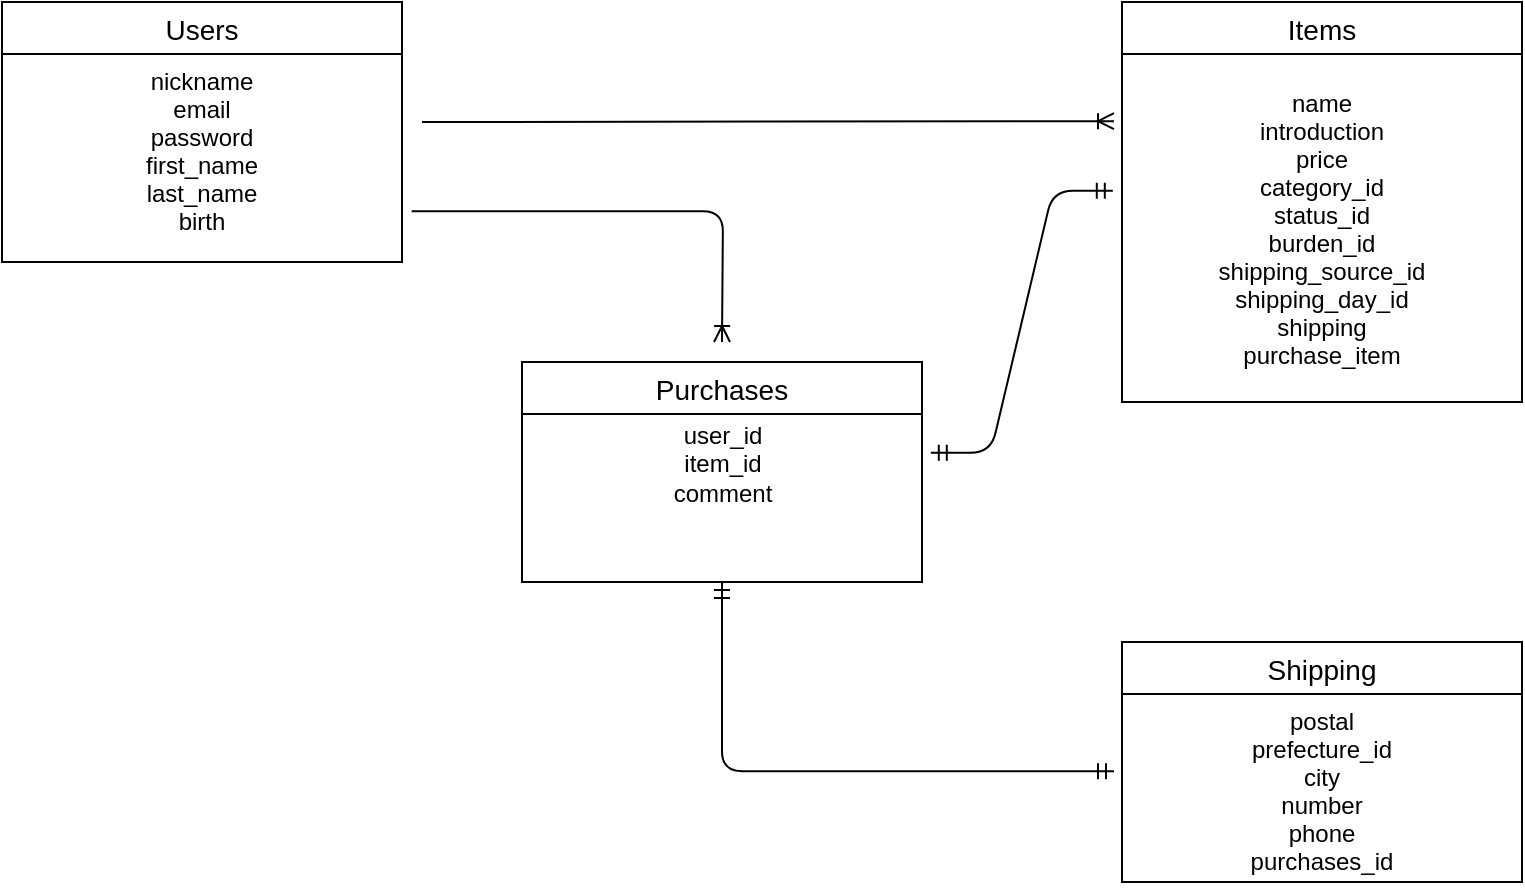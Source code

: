 <mxfile version="13.6.5">
    <diagram id="1KYovgDhyZf7RLlLnhxA" name="ページ1">
        <mxGraphModel dx="994" dy="674" grid="1" gridSize="10" guides="0" tooltips="1" connect="1" arrows="1" fold="1" page="1" pageScale="1" pageWidth="827" pageHeight="1169" math="0" shadow="0">
            <root>
                <mxCell id="0"/>
                <mxCell id="1" parent="0"/>
                <mxCell id="33" value="Users" style="swimlane;fontStyle=0;childLayout=stackLayout;horizontal=1;startSize=26;horizontalStack=0;resizeParent=1;resizeParentMax=0;resizeLast=0;collapsible=1;marginBottom=0;align=center;fontSize=14;" vertex="1" parent="1">
                    <mxGeometry x="40" y="240" width="200" height="130" as="geometry"/>
                </mxCell>
                <mxCell id="36" value="nickname&#10;email&#10;password&#10;first_name&#10;last_name&#10;birth" style="text;strokeColor=none;fillColor=none;spacingLeft=4;spacingRight=4;overflow=hidden;rotatable=0;points=[[0,0.5],[1,0.5]];portConstraint=eastwest;fontSize=12;align=center;" vertex="1" parent="33">
                    <mxGeometry y="26" width="200" height="104" as="geometry"/>
                </mxCell>
                <mxCell id="57" style="edgeStyle=elbowEdgeStyle;rounded=0;orthogonalLoop=1;jettySize=auto;html=1;exitX=1;exitY=0.5;exitDx=0;exitDy=0;" edge="1" parent="33">
                    <mxGeometry relative="1" as="geometry">
                        <mxPoint x="200" y="182" as="sourcePoint"/>
                        <mxPoint x="200" y="182" as="targetPoint"/>
                    </mxGeometry>
                </mxCell>
                <mxCell id="7" value="Items" style="swimlane;fontStyle=0;childLayout=stackLayout;horizontal=1;startSize=26;horizontalStack=0;resizeParent=1;resizeParentMax=0;resizeLast=0;collapsible=1;marginBottom=0;align=center;fontSize=14;" vertex="1" parent="1">
                    <mxGeometry x="600" y="240" width="200" height="200" as="geometry"/>
                </mxCell>
                <mxCell id="8" value="name&#10;introduction&#10;price&#10;category_id&#10;status_id&#10;burden_id&#10;shipping_source_id&#10;shipping_day_id&#10;shipping&#10;purchase_item" style="text;strokeColor=none;fillColor=none;spacingLeft=4;spacingRight=4;overflow=hidden;rotatable=0;points=[[0,0.5],[1,0.5]];portConstraint=eastwest;fontSize=12;verticalAlign=middle;align=center;" vertex="1" parent="7">
                    <mxGeometry y="26" width="200" height="174" as="geometry"/>
                </mxCell>
                <mxCell id="19" value="Shipping" style="swimlane;fontStyle=0;childLayout=stackLayout;horizontal=1;startSize=26;horizontalStack=0;resizeParent=1;resizeParentMax=0;resizeLast=0;collapsible=1;marginBottom=0;align=center;fontSize=14;" vertex="1" parent="1">
                    <mxGeometry x="600" y="560" width="200" height="120" as="geometry"/>
                </mxCell>
                <mxCell id="21" value="postal&#10;prefecture_id&#10;city&#10;number&#10;phone&#10;purchases_id&#10;&#10;" style="text;strokeColor=none;fillColor=none;spacingLeft=4;spacingRight=4;overflow=hidden;rotatable=0;points=[[0,0.5],[1,0.5]];portConstraint=eastwest;fontSize=12;align=center;" vertex="1" parent="19">
                    <mxGeometry y="26" width="200" height="94" as="geometry"/>
                </mxCell>
                <mxCell id="11" value="Purchases" style="swimlane;fontStyle=0;childLayout=stackLayout;horizontal=1;startSize=26;horizontalStack=0;resizeParent=1;resizeParentMax=0;resizeLast=0;collapsible=1;marginBottom=0;align=center;fontSize=14;" vertex="1" parent="1">
                    <mxGeometry x="300" y="420" width="200" height="110" as="geometry"/>
                </mxCell>
                <mxCell id="49" value="" style="edgeStyle=entityRelationEdgeStyle;fontSize=12;html=1;endArrow=ERmandOne;startArrow=ERmandOne;exitX=1.022;exitY=0.388;exitDx=0;exitDy=0;exitPerimeter=0;entryX=-0.023;entryY=0.393;entryDx=0;entryDy=0;entryPerimeter=0;" edge="1" parent="1" source="42" target="8">
                    <mxGeometry width="100" height="100" relative="1" as="geometry">
                        <mxPoint x="390" y="430" as="sourcePoint"/>
                        <mxPoint x="490" y="330" as="targetPoint"/>
                    </mxGeometry>
                </mxCell>
                <mxCell id="42" value="user_id&lt;br&gt;item_id&lt;br&gt;comment" style="text;html=1;align=center;verticalAlign=middle;resizable=0;points=[];autosize=1;" vertex="1" parent="1">
                    <mxGeometry x="300" y="446" width="200" height="50" as="geometry"/>
                </mxCell>
                <mxCell id="58" value="" style="fontSize=12;html=1;endArrow=ERoneToMany;entryX=-0.02;entryY=0.193;entryDx=0;entryDy=0;entryPerimeter=0;" edge="1" parent="1" target="8">
                    <mxGeometry width="100" height="100" relative="1" as="geometry">
                        <mxPoint x="250" y="300" as="sourcePoint"/>
                        <mxPoint x="590" y="310" as="targetPoint"/>
                    </mxGeometry>
                </mxCell>
                <mxCell id="60" value="" style="edgeStyle=orthogonalEdgeStyle;fontSize=12;html=1;endArrow=ERmandOne;startArrow=ERmandOne;exitX=-0.02;exitY=0.411;exitDx=0;exitDy=0;exitPerimeter=0;entryX=0.5;entryY=1;entryDx=0;entryDy=0;elbow=vertical;" edge="1" parent="1" source="21" target="11">
                    <mxGeometry width="100" height="100" relative="1" as="geometry">
                        <mxPoint x="320" y="520" as="sourcePoint"/>
                        <mxPoint x="420" y="420" as="targetPoint"/>
                    </mxGeometry>
                </mxCell>
                <mxCell id="61" value="" style="edgeStyle=orthogonalEdgeStyle;fontSize=12;html=1;endArrow=ERoneToMany;exitX=1.024;exitY=0.756;exitDx=0;exitDy=0;exitPerimeter=0;" edge="1" parent="1" source="36">
                    <mxGeometry width="100" height="100" relative="1" as="geometry">
                        <mxPoint x="450" y="430" as="sourcePoint"/>
                        <mxPoint x="400" y="410" as="targetPoint"/>
                    </mxGeometry>
                </mxCell>
            </root>
        </mxGraphModel>
    </diagram>
</mxfile>